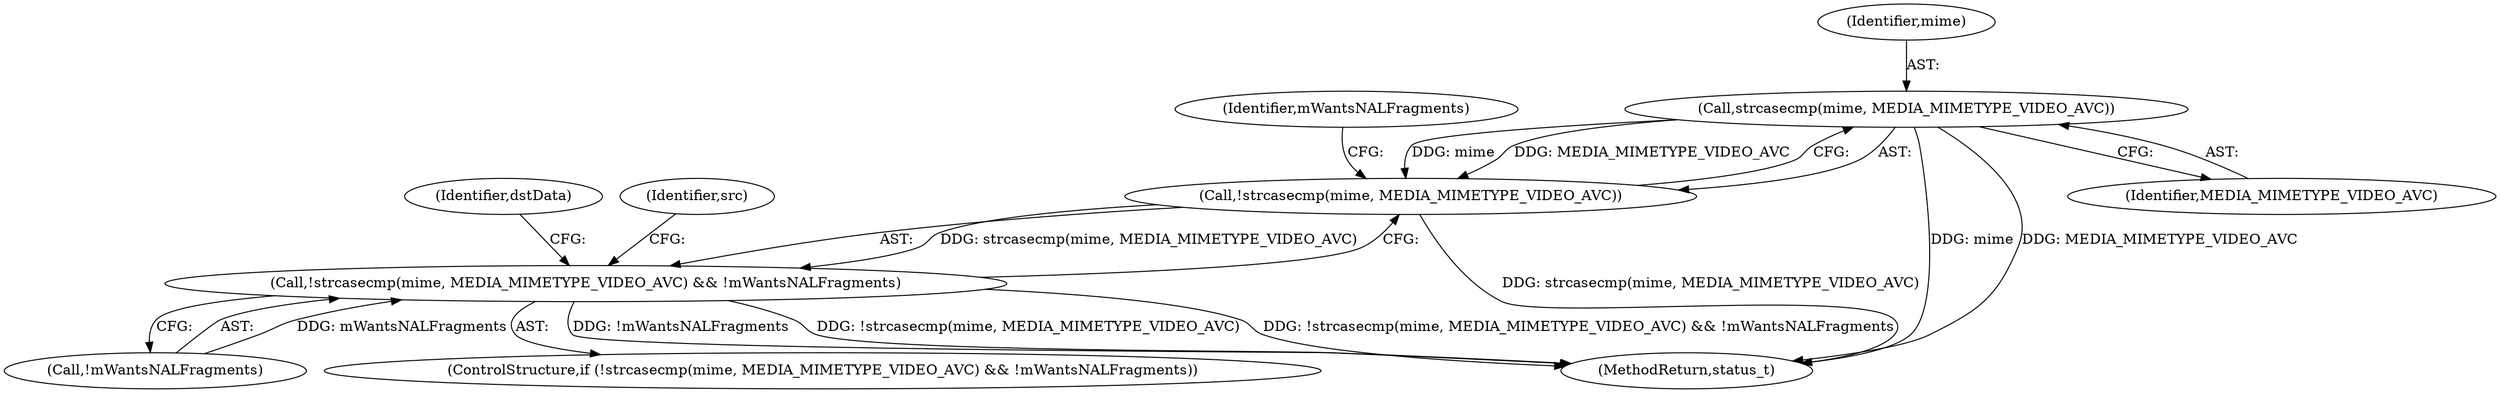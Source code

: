 digraph "0_Android_e248db02fbab2ee9162940bc19f087fd7d96cb9d@pointer" {
"1000189" [label="(Call,strcasecmp(mime, MEDIA_MIMETYPE_VIDEO_AVC))"];
"1000188" [label="(Call,!strcasecmp(mime, MEDIA_MIMETYPE_VIDEO_AVC))"];
"1000187" [label="(Call,!strcasecmp(mime, MEDIA_MIMETYPE_VIDEO_AVC) && !mWantsNALFragments)"];
"1000189" [label="(Call,strcasecmp(mime, MEDIA_MIMETYPE_VIDEO_AVC))"];
"1000188" [label="(Call,!strcasecmp(mime, MEDIA_MIMETYPE_VIDEO_AVC))"];
"1000193" [label="(Identifier,mWantsNALFragments)"];
"1000186" [label="(ControlStructure,if (!strcasecmp(mime, MEDIA_MIMETYPE_VIDEO_AVC) && !mWantsNALFragments))"];
"1000406" [label="(MethodReturn,status_t)"];
"1000197" [label="(Identifier,dstData)"];
"1000192" [label="(Call,!mWantsNALFragments)"];
"1000190" [label="(Identifier,mime)"];
"1000191" [label="(Identifier,MEDIA_MIMETYPE_VIDEO_AVC)"];
"1000379" [label="(Identifier,src)"];
"1000187" [label="(Call,!strcasecmp(mime, MEDIA_MIMETYPE_VIDEO_AVC) && !mWantsNALFragments)"];
"1000189" -> "1000188"  [label="AST: "];
"1000189" -> "1000191"  [label="CFG: "];
"1000190" -> "1000189"  [label="AST: "];
"1000191" -> "1000189"  [label="AST: "];
"1000188" -> "1000189"  [label="CFG: "];
"1000189" -> "1000406"  [label="DDG: mime"];
"1000189" -> "1000406"  [label="DDG: MEDIA_MIMETYPE_VIDEO_AVC"];
"1000189" -> "1000188"  [label="DDG: mime"];
"1000189" -> "1000188"  [label="DDG: MEDIA_MIMETYPE_VIDEO_AVC"];
"1000188" -> "1000187"  [label="AST: "];
"1000193" -> "1000188"  [label="CFG: "];
"1000187" -> "1000188"  [label="CFG: "];
"1000188" -> "1000406"  [label="DDG: strcasecmp(mime, MEDIA_MIMETYPE_VIDEO_AVC)"];
"1000188" -> "1000187"  [label="DDG: strcasecmp(mime, MEDIA_MIMETYPE_VIDEO_AVC)"];
"1000187" -> "1000186"  [label="AST: "];
"1000187" -> "1000192"  [label="CFG: "];
"1000192" -> "1000187"  [label="AST: "];
"1000197" -> "1000187"  [label="CFG: "];
"1000379" -> "1000187"  [label="CFG: "];
"1000187" -> "1000406"  [label="DDG: !strcasecmp(mime, MEDIA_MIMETYPE_VIDEO_AVC)"];
"1000187" -> "1000406"  [label="DDG: !strcasecmp(mime, MEDIA_MIMETYPE_VIDEO_AVC) && !mWantsNALFragments"];
"1000187" -> "1000406"  [label="DDG: !mWantsNALFragments"];
"1000192" -> "1000187"  [label="DDG: mWantsNALFragments"];
}
